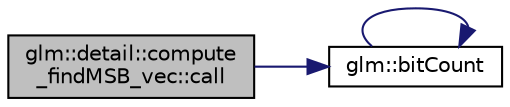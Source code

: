 digraph "glm::detail::compute_findMSB_vec::call"
{
 // LATEX_PDF_SIZE
  edge [fontname="Helvetica",fontsize="10",labelfontname="Helvetica",labelfontsize="10"];
  node [fontname="Helvetica",fontsize="10",shape=record];
  rankdir="LR";
  Node1 [label="glm::detail::compute\l_findMSB_vec::call",height=0.2,width=0.4,color="black", fillcolor="grey75", style="filled", fontcolor="black",tooltip=" "];
  Node1 -> Node2 [color="midnightblue",fontsize="10",style="solid",fontname="Helvetica"];
  Node2 [label="glm::bitCount",height=0.2,width=0.4,color="black", fillcolor="white", style="filled",URL="$group__core__func__integer.html#ga44abfe3379e11cbd29425a843420d0d6",tooltip=" "];
  Node2 -> Node2 [color="midnightblue",fontsize="10",style="solid",fontname="Helvetica"];
}
